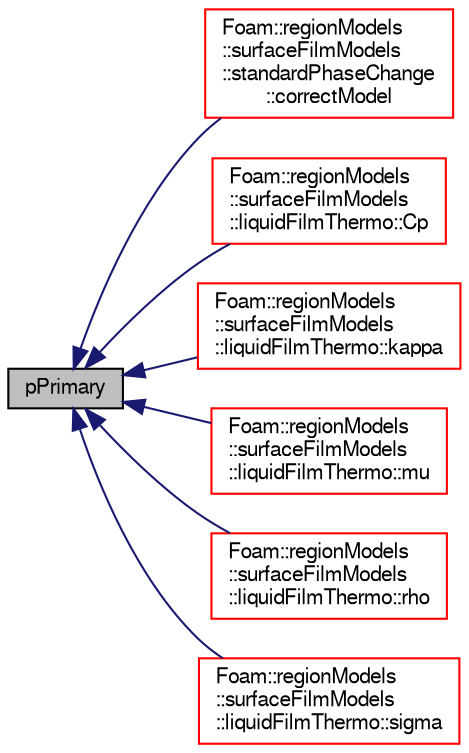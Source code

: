 digraph "pPrimary"
{
  bgcolor="transparent";
  edge [fontname="FreeSans",fontsize="10",labelfontname="FreeSans",labelfontsize="10"];
  node [fontname="FreeSans",fontsize="10",shape=record];
  rankdir="LR";
  Node3404 [label="pPrimary",height=0.2,width=0.4,color="black", fillcolor="grey75", style="filled", fontcolor="black"];
  Node3404 -> Node3405 [dir="back",color="midnightblue",fontsize="10",style="solid",fontname="FreeSans"];
  Node3405 [label="Foam::regionModels\l::surfaceFilmModels\l::standardPhaseChange\l::correctModel",height=0.2,width=0.4,color="red",URL="$a29174.html#abd12427a5e2dc465d748364b75b41c46",tooltip="Correct. "];
  Node3404 -> Node3407 [dir="back",color="midnightblue",fontsize="10",style="solid",fontname="FreeSans"];
  Node3407 [label="Foam::regionModels\l::surfaceFilmModels\l::liquidFilmThermo::Cp",height=0.2,width=0.4,color="red",URL="$a29066.html#a273fff6e33e171624f82fd96282f60f0",tooltip="Return specific heat capacity [J/kg/K]. "];
  Node3404 -> Node3409 [dir="back",color="midnightblue",fontsize="10",style="solid",fontname="FreeSans"];
  Node3409 [label="Foam::regionModels\l::surfaceFilmModels\l::liquidFilmThermo::kappa",height=0.2,width=0.4,color="red",URL="$a29066.html#a2b919c61cb95af34db6fa7946be5ad2d",tooltip="Return thermal conductivity [W/m/K]. "];
  Node3404 -> Node3411 [dir="back",color="midnightblue",fontsize="10",style="solid",fontname="FreeSans"];
  Node3411 [label="Foam::regionModels\l::surfaceFilmModels\l::liquidFilmThermo::mu",height=0.2,width=0.4,color="red",URL="$a29066.html#a9d258ba15a8fa1c64c1886f49a6b27d6",tooltip="Return dynamic viscosity [Pa.s]. "];
  Node3404 -> Node3413 [dir="back",color="midnightblue",fontsize="10",style="solid",fontname="FreeSans"];
  Node3413 [label="Foam::regionModels\l::surfaceFilmModels\l::liquidFilmThermo::rho",height=0.2,width=0.4,color="red",URL="$a29066.html#aba9cd0c89afcb2b70e8b2073ff822bc4",tooltip="Return density [kg/m3]. "];
  Node3404 -> Node3415 [dir="back",color="midnightblue",fontsize="10",style="solid",fontname="FreeSans"];
  Node3415 [label="Foam::regionModels\l::surfaceFilmModels\l::liquidFilmThermo::sigma",height=0.2,width=0.4,color="red",URL="$a29066.html#a843e3559e7829874f228c7041e510b64",tooltip="Return surface tension [kg/s2]. "];
}
